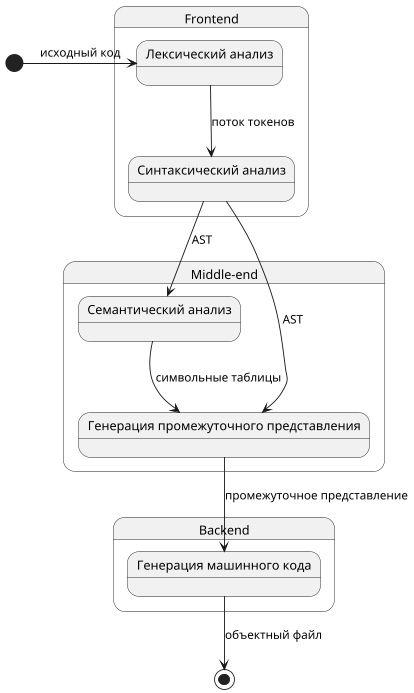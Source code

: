 @startuml
'https://plantuml.com/state-diagram

scale 0.9

state Frontend {
    state "Лексический анализ" as Le

    state "Синтаксический анализ" as Sy
}

state "Middle-end" as M {
    state "Семантический анализ" as Se

    state "Генерация промежуточного представления" as IR
}

state Backend {
    state "Генерация машинного кода" as Ge
}

[*] -right-> Le:исходный код
Le --> Sy: поток токенов
Sy --> Se: AST
Sy --> IR: AST
Se --> IR: символьные таблицы
IR --> Ge: промежуточное представление
Ge --> [*]: объектный файл

@enduml